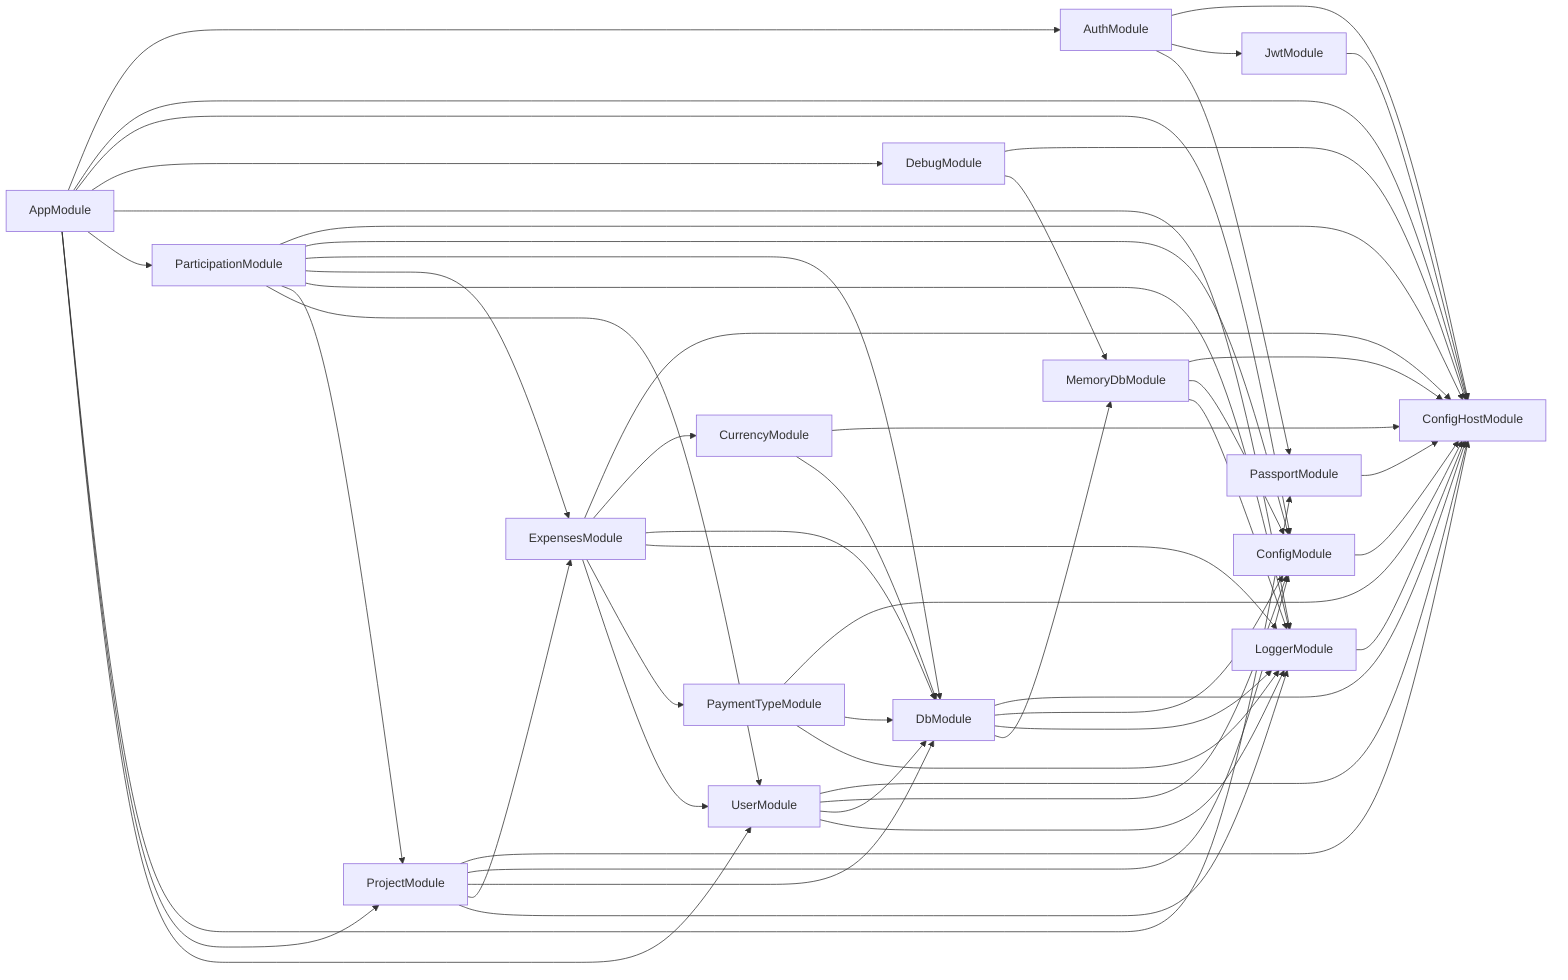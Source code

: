graph LR
  AppModule-->AuthModule
  AppModule-->ConfigHostModule
  AppModule-->ConfigModule
  AppModule-->DebugModule
  AppModule-->LoggerModule
  AppModule-->ParticipationModule
  AppModule-->PassportModule
  AppModule-->ProjectModule
  AppModule-->UserModule
  AuthModule-->ConfigHostModule
  AuthModule-->JwtModule
  AuthModule-->PassportModule
  ConfigModule-->ConfigHostModule
  CurrencyModule-->ConfigHostModule
  CurrencyModule-->DbModule
  DbModule-->ConfigHostModule
  DbModule-->ConfigModule
  DbModule-->LoggerModule
  DbModule-->MemoryDbModule
  DebugModule-->ConfigHostModule
  DebugModule-->MemoryDbModule
  ExpensesModule-->ConfigHostModule
  ExpensesModule-->CurrencyModule
  ExpensesModule-->DbModule
  ExpensesModule-->LoggerModule
  ExpensesModule-->PaymentTypeModule
  ExpensesModule-->UserModule
  JwtModule-->ConfigHostModule
  LoggerModule-->ConfigHostModule
  MemoryDbModule-->ConfigHostModule
  MemoryDbModule-->ConfigModule
  MemoryDbModule-->LoggerModule
  ParticipationModule-->ConfigHostModule
  ParticipationModule-->ConfigModule
  ParticipationModule-->DbModule
  ParticipationModule-->ExpensesModule
  ParticipationModule-->LoggerModule
  ParticipationModule-->ProjectModule
  ParticipationModule-->UserModule
  PassportModule-->ConfigHostModule
  PaymentTypeModule-->ConfigHostModule
  PaymentTypeModule-->DbModule
  PaymentTypeModule-->LoggerModule
  ProjectModule-->ConfigHostModule
  ProjectModule-->ConfigModule
  ProjectModule-->DbModule
  ProjectModule-->ExpensesModule
  ProjectModule-->LoggerModule
  UserModule-->ConfigHostModule
  UserModule-->ConfigModule
  UserModule-->DbModule
  UserModule-->LoggerModule